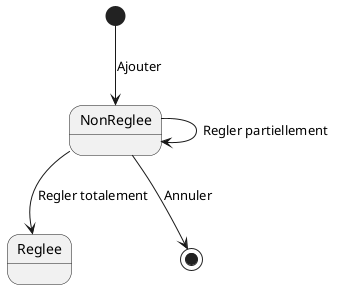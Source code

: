 @startuml

[*] --> NonReglee : Ajouter
NonReglee --> NonReglee : Regler partiellement
NonReglee --> Reglee : Regler totalement
NonReglee --> [*] : Annuler

@enduml